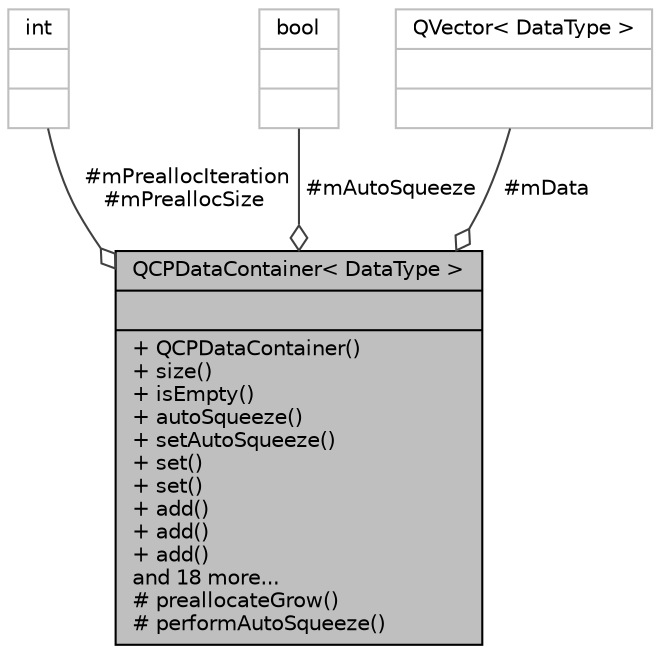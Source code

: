 digraph "QCPDataContainer&lt; DataType &gt;"
{
 // LATEX_PDF_SIZE
  edge [fontname="Helvetica",fontsize="10",labelfontname="Helvetica",labelfontsize="10"];
  node [fontname="Helvetica",fontsize="10",shape=record];
  Node1 [label="{QCPDataContainer\< DataType \>\n||+ QCPDataContainer()\l+ size()\l+ isEmpty()\l+ autoSqueeze()\l+ setAutoSqueeze()\l+ set()\l+ set()\l+ add()\l+ add()\l+ add()\land 18 more...\l# preallocateGrow()\l# performAutoSqueeze()\l}",height=0.2,width=0.4,color="black", fillcolor="grey75", style="filled", fontcolor="black",tooltip="The generic data container for one-dimensional plottables."];
  Node2 -> Node1 [color="grey25",fontsize="10",style="solid",label=" #mPreallocIteration\n#mPreallocSize" ,arrowhead="odiamond",fontname="Helvetica"];
  Node2 [label="{int\n||}",height=0.2,width=0.4,color="grey75", fillcolor="white", style="filled",tooltip=" "];
  Node3 -> Node1 [color="grey25",fontsize="10",style="solid",label=" #mAutoSqueeze" ,arrowhead="odiamond",fontname="Helvetica"];
  Node3 [label="{bool\n||}",height=0.2,width=0.4,color="grey75", fillcolor="white", style="filled",tooltip=" "];
  Node4 -> Node1 [color="grey25",fontsize="10",style="solid",label=" #mData" ,arrowhead="odiamond",fontname="Helvetica"];
  Node4 [label="{QVector\< DataType \>\n||}",height=0.2,width=0.4,color="grey75", fillcolor="white", style="filled",tooltip=" "];
}
